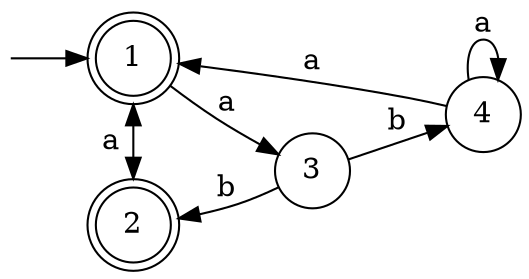 digraph 2 {
rankdir=LR
Node[shape=none margin=0 width=0 label=""]0
Node[shape=circle width=0.5 label="\N"]3 4
Node[shape=doublecircle]1 2
{rank=same 1 2}
0->1
1->2[label="a" dir=both]
1->3[label="a"]
3->4[label="b"]
3->2[label="b"]
4->4[label="a"]
4->1[label="a"]
}
